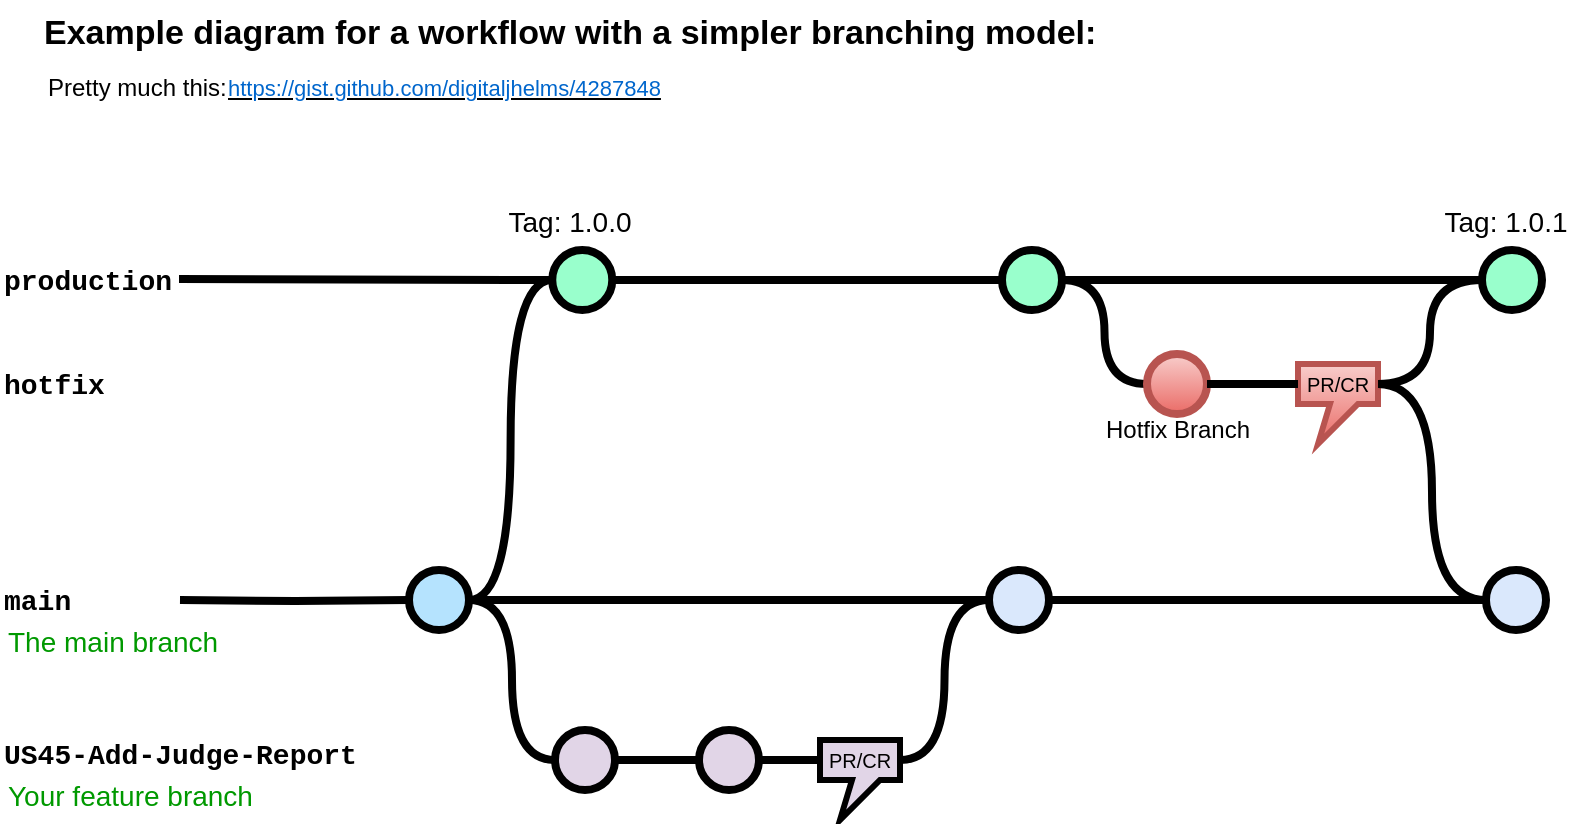 <mxfile version="25.0.1" pages="2">
  <diagram id="yPxyJZ8AM_hMuL3Unpa9" name="simple gitflow">
    <mxGraphModel dx="989" dy="592" grid="1" gridSize="10" guides="1" tooltips="1" connect="1" arrows="1" fold="1" page="1" pageScale="1" pageWidth="1100" pageHeight="850" math="0" shadow="0">
      <root>
        <mxCell id="0" />
        <mxCell id="1" parent="0" />
        <UserObject label="Example diagram for a workflow with a simpler branching model:" link="https://nvie.com/posts/a-successful-git-branching-model/" id="9hBKPDzoitwpIBdzFDQ7-6">
          <mxCell style="text;whiteSpace=wrap;html=1;fontStyle=1;fontSize=17;" parent="1" vertex="1">
            <mxGeometry x="90" y="60" width="542.25" height="30" as="geometry" />
          </mxCell>
        </UserObject>
        <UserObject label="&lt;u&gt;&lt;font style=&quot;font-size: 11px;&quot; color=&quot;#0066cc&quot;&gt;https://gist.github.com/digitaljhelms/4287848&lt;/font&gt;&lt;/u&gt;" linkTarget="_blank" link="https://gist.github.com/digitaljhelms/4287848" id="9hBKPDzoitwpIBdzFDQ7-8">
          <mxCell style="text;whiteSpace=wrap;html=1;rounded=0;" parent="1" vertex="1">
            <mxGeometry x="182" y="90" width="298" height="20" as="geometry" />
          </mxCell>
        </UserObject>
        <UserObject label="Pretty much this:" id="9hBKPDzoitwpIBdzFDQ7-10">
          <mxCell style="text;whiteSpace=wrap;html=1;" parent="1" vertex="1">
            <mxGeometry x="91.5" y="90" width="98.5" height="20" as="geometry" />
          </mxCell>
        </UserObject>
        <mxCell id="9hBKPDzoitwpIBdzFDQ7-23" value="" style="edgeStyle=orthogonalEdgeStyle;rounded=0;html=1;jettySize=auto;orthogonalLoop=1;plain-blue;endArrow=none;endFill=0;strokeWidth=4;strokeColor=#000000;" parent="1" source="9hBKPDzoitwpIBdzFDQ7-25" target="9hBKPDzoitwpIBdzFDQ7-26" edge="1">
          <mxGeometry x="304.5" y="180" as="geometry" />
        </mxCell>
        <mxCell id="9hBKPDzoitwpIBdzFDQ7-24" style="edgeStyle=orthogonalEdgeStyle;curved=1;rounded=0;html=1;exitX=1;exitY=0.5;exitPerimeter=0;entryX=0;entryY=0.5;entryPerimeter=0;endArrow=none;endFill=0;jettySize=auto;orthogonalLoop=1;strokeWidth=4;fontSize=15;" parent="1" source="9hBKPDzoitwpIBdzFDQ7-25" target="9hBKPDzoitwpIBdzFDQ7-30" edge="1">
          <mxGeometry relative="1" as="geometry" />
        </mxCell>
        <mxCell id="9hBKPDzoitwpIBdzFDQ7-25" value="" style="verticalLabelPosition=bottom;verticalAlign=top;html=1;strokeWidth=4;shape=mxgraph.flowchart.on-page_reference;plain-blue;gradientColor=none;fillColor=#B5E3Fe;strokeColor=#000000;" parent="1" vertex="1">
          <mxGeometry x="274.5" y="345" width="30" height="30" as="geometry" />
        </mxCell>
        <mxCell id="9hBKPDzoitwpIBdzFDQ7-41" value="" style="edgeStyle=orthogonalEdgeStyle;curved=1;rounded=0;orthogonalLoop=1;jettySize=auto;html=1;endArrow=none;endFill=0;strokeWidth=4;fontFamily=Courier New;fontSize=16;" parent="1" source="9hBKPDzoitwpIBdzFDQ7-26" target="9hBKPDzoitwpIBdzFDQ7-40" edge="1">
          <mxGeometry relative="1" as="geometry" />
        </mxCell>
        <mxCell id="9hBKPDzoitwpIBdzFDQ7-26" value="" style="verticalLabelPosition=bottom;verticalAlign=top;html=1;strokeWidth=4;shape=mxgraph.flowchart.on-page_reference;plain-blue;gradientColor=none;strokeColor=#000000;" parent="1" vertex="1">
          <mxGeometry x="564.5" y="345" width="30" height="30" as="geometry" />
        </mxCell>
        <mxCell id="9hBKPDzoitwpIBdzFDQ7-52" value="" style="edgeStyle=orthogonalEdgeStyle;curved=1;rounded=0;orthogonalLoop=1;jettySize=auto;html=1;endArrow=none;endFill=0;strokeWidth=4;fontFamily=Courier New;fontSize=16;entryX=0;entryY=0.5;entryDx=0;entryDy=0;entryPerimeter=0;exitX=1;exitY=0.5;exitDx=0;exitDy=0;exitPerimeter=0;" parent="1" source="punJEcE57REo3TfnCgo--24" target="9hBKPDzoitwpIBdzFDQ7-50" edge="1">
          <mxGeometry relative="1" as="geometry">
            <mxPoint x="573.5" y="456" as="targetPoint" />
          </mxGeometry>
        </mxCell>
        <mxCell id="9hBKPDzoitwpIBdzFDQ7-40" value="" style="verticalLabelPosition=bottom;verticalAlign=top;html=1;strokeWidth=4;shape=mxgraph.flowchart.on-page_reference;plain-blue;gradientColor=none;strokeColor=#000000;" parent="1" vertex="1">
          <mxGeometry x="813" y="345" width="30" height="30" as="geometry" />
        </mxCell>
        <mxCell id="9hBKPDzoitwpIBdzFDQ7-56" value="" style="edgeStyle=orthogonalEdgeStyle;curved=1;rounded=0;orthogonalLoop=1;jettySize=auto;html=1;endArrow=none;endFill=0;strokeWidth=4;fontFamily=Courier New;fontSize=16;" parent="1" source="9hBKPDzoitwpIBdzFDQ7-42" edge="1">
          <mxGeometry relative="1" as="geometry">
            <mxPoint x="871.25" y="360.0" as="targetPoint" />
          </mxGeometry>
        </mxCell>
        <mxCell id="9hBKPDzoitwpIBdzFDQ7-27" value="" style="edgeStyle=orthogonalEdgeStyle;rounded=0;html=1;jettySize=auto;orthogonalLoop=1;strokeWidth=4;endArrow=none;endFill=0;" parent="1" target="9hBKPDzoitwpIBdzFDQ7-25" edge="1">
          <mxGeometry x="204.5" y="180" as="geometry">
            <mxPoint x="160" y="360" as="sourcePoint" />
          </mxGeometry>
        </mxCell>
        <mxCell id="9hBKPDzoitwpIBdzFDQ7-28" value="production" style="text;html=1;strokeColor=none;fillColor=none;align=left;verticalAlign=middle;whiteSpace=wrap;overflow=hidden;fontSize=14;fontStyle=1;fontFamily=Courier New;" parent="1" vertex="1">
          <mxGeometry x="70" y="190" width="88.13" height="20" as="geometry" />
        </mxCell>
        <mxCell id="9hBKPDzoitwpIBdzFDQ7-29" style="edgeStyle=orthogonalEdgeStyle;curved=1;rounded=0;html=1;exitX=1;exitY=0.5;exitPerimeter=0;entryX=0;entryY=0.5;entryPerimeter=0;endArrow=none;endFill=0;jettySize=auto;orthogonalLoop=1;strokeWidth=4;fontSize=15;" parent="1" source="9hBKPDzoitwpIBdzFDQ7-30" target="9hBKPDzoitwpIBdzFDQ7-32" edge="1">
          <mxGeometry relative="1" as="geometry" />
        </mxCell>
        <mxCell id="9hBKPDzoitwpIBdzFDQ7-30" value="" style="verticalLabelPosition=bottom;verticalAlign=top;html=1;strokeWidth=4;shape=mxgraph.flowchart.on-page_reference;plain-purple;gradientColor=none;strokeColor=#000000;" parent="1" vertex="1">
          <mxGeometry x="347.5" y="425" width="30" height="30" as="geometry" />
        </mxCell>
        <mxCell id="9hBKPDzoitwpIBdzFDQ7-31" style="edgeStyle=orthogonalEdgeStyle;curved=1;rounded=0;html=1;exitX=1;exitY=0.5;exitPerimeter=0;endArrow=none;endFill=0;jettySize=auto;orthogonalLoop=1;strokeWidth=4;fontSize=15;entryX=0;entryY=0;entryDx=0;entryDy=10;entryPerimeter=0;" parent="1" source="9hBKPDzoitwpIBdzFDQ7-32" target="fWsyDxW2gIVbsx2lcUwx-1" edge="1">
          <mxGeometry relative="1" as="geometry">
            <mxPoint x="471" y="440" as="targetPoint" />
          </mxGeometry>
        </mxCell>
        <mxCell id="9hBKPDzoitwpIBdzFDQ7-32" value="" style="verticalLabelPosition=bottom;verticalAlign=top;html=1;strokeWidth=4;shape=mxgraph.flowchart.on-page_reference;plain-purple;gradientColor=none;strokeColor=#000000;" parent="1" vertex="1">
          <mxGeometry x="419.5" y="425" width="30" height="30" as="geometry" />
        </mxCell>
        <mxCell id="9hBKPDzoitwpIBdzFDQ7-33" style="edgeStyle=orthogonalEdgeStyle;curved=1;rounded=0;html=1;entryX=0;entryY=0.5;entryPerimeter=0;endArrow=none;endFill=0;jettySize=auto;orthogonalLoop=1;strokeWidth=4;fontSize=15;exitX=0;exitY=0;exitDx=40;exitDy=10;exitPerimeter=0;" parent="1" source="fWsyDxW2gIVbsx2lcUwx-1" target="9hBKPDzoitwpIBdzFDQ7-26" edge="1">
          <mxGeometry relative="1" as="geometry">
            <mxPoint x="540" y="440" as="sourcePoint" />
          </mxGeometry>
        </mxCell>
        <mxCell id="9hBKPDzoitwpIBdzFDQ7-35" value="US45-Add-Judge-Report" style="text;html=1;strokeColor=none;fillColor=none;align=left;verticalAlign=middle;whiteSpace=wrap;overflow=hidden;fontSize=14;fontStyle=1;fontFamily=Courier New;" parent="1" vertex="1">
          <mxGeometry x="70" y="427" width="186.25" height="20" as="geometry" />
        </mxCell>
        <mxCell id="9hBKPDzoitwpIBdzFDQ7-37" value="The main branch&lt;br&gt;" style="text;html=1;strokeColor=none;fillColor=none;align=left;verticalAlign=middle;whiteSpace=wrap;overflow=hidden;fontSize=14;fontStyle=0;fontColor=#009900;" parent="1" vertex="1">
          <mxGeometry x="72.25" y="370" width="132.25" height="17" as="geometry" />
        </mxCell>
        <mxCell id="9hBKPDzoitwpIBdzFDQ7-38" value="Your feature branch" style="text;html=1;strokeColor=none;fillColor=none;align=left;verticalAlign=middle;whiteSpace=wrap;overflow=hidden;fontSize=14;fontStyle=0;fontColor=#009900;" parent="1" vertex="1">
          <mxGeometry x="72.25" y="447" width="202.25" height="20" as="geometry" />
        </mxCell>
        <mxCell id="9hBKPDzoitwpIBdzFDQ7-39" value="Tag: 1.0.0" style="text;html=1;strokeColor=none;fillColor=none;align=center;verticalAlign=middle;whiteSpace=wrap;overflow=hidden;fontSize=14;" parent="1" vertex="1">
          <mxGeometry x="320" y="160" width="70" height="20" as="geometry" />
        </mxCell>
        <mxCell id="9hBKPDzoitwpIBdzFDQ7-44" value="Tag: 1.0.1" style="text;html=1;strokeColor=none;fillColor=none;align=center;verticalAlign=middle;whiteSpace=wrap;overflow=hidden;fontSize=14;" parent="1" vertex="1">
          <mxGeometry x="787.5" y="160" width="70" height="20" as="geometry" />
        </mxCell>
        <mxCell id="9hBKPDzoitwpIBdzFDQ7-50" value="" style="verticalLabelPosition=bottom;verticalAlign=top;html=1;strokeWidth=4;shape=mxgraph.flowchart.on-page_reference;plain-blue;gradientColor=#EA6B66;strokeColor=#B85450;fillColor=#F8CECC;" parent="1" vertex="1">
          <mxGeometry x="643.5" y="237" width="30" height="30" as="geometry" />
        </mxCell>
        <mxCell id="9hBKPDzoitwpIBdzFDQ7-58" value="Hotfix Branch" style="text;html=1;strokeColor=none;fillColor=none;align=center;verticalAlign=middle;whiteSpace=wrap;overflow=hidden;" parent="1" vertex="1">
          <mxGeometry x="618.5" y="260" width="80" height="30" as="geometry" />
        </mxCell>
        <mxCell id="punJEcE57REo3TfnCgo--3" value="" style="verticalLabelPosition=bottom;verticalAlign=top;html=1;strokeWidth=4;shape=mxgraph.flowchart.on-page_reference;plain-purple;gradientColor=none;strokeColor=#000000;fillColor=#99FFCC;" vertex="1" parent="1">
          <mxGeometry x="346.13" y="185" width="30" height="30" as="geometry" />
        </mxCell>
        <mxCell id="punJEcE57REo3TfnCgo--7" style="edgeStyle=orthogonalEdgeStyle;curved=1;rounded=0;html=1;exitX=1;exitY=0.5;exitPerimeter=0;endArrow=none;endFill=0;jettySize=auto;orthogonalLoop=1;strokeWidth=4;fontSize=15;exitDx=0;exitDy=0;entryX=0;entryY=0.5;entryDx=0;entryDy=0;entryPerimeter=0;" edge="1" parent="1" source="9hBKPDzoitwpIBdzFDQ7-25" target="punJEcE57REo3TfnCgo--3">
          <mxGeometry relative="1" as="geometry">
            <mxPoint x="315" y="370" as="sourcePoint" />
            <mxPoint x="290" y="290" as="targetPoint" />
          </mxGeometry>
        </mxCell>
        <mxCell id="punJEcE57REo3TfnCgo--8" value="main" style="text;html=1;strokeColor=none;fillColor=none;align=left;verticalAlign=middle;whiteSpace=wrap;overflow=hidden;fontSize=14;fontStyle=1;fontFamily=Courier New;" vertex="1" parent="1">
          <mxGeometry x="70" y="350" width="38.13" height="20" as="geometry" />
        </mxCell>
        <mxCell id="punJEcE57REo3TfnCgo--9" value="" style="edgeStyle=orthogonalEdgeStyle;rounded=0;html=1;jettySize=auto;orthogonalLoop=1;strokeWidth=4;endArrow=none;endFill=0;entryX=0;entryY=0.5;entryDx=0;entryDy=0;entryPerimeter=0;" edge="1" parent="1" target="punJEcE57REo3TfnCgo--3">
          <mxGeometry x="204.5" y="180" as="geometry">
            <mxPoint x="159.5" y="199.5" as="sourcePoint" />
            <mxPoint x="320" y="200" as="targetPoint" />
            <Array as="points">
              <mxPoint x="346" y="200" />
            </Array>
          </mxGeometry>
        </mxCell>
        <mxCell id="punJEcE57REo3TfnCgo--19" style="edgeStyle=orthogonalEdgeStyle;rounded=0;orthogonalLoop=1;jettySize=auto;html=1;entryX=0;entryY=0.5;entryDx=0;entryDy=0;entryPerimeter=0;strokeWidth=4;endArrow=none;endFill=0;" edge="1" parent="1" target="punJEcE57REo3TfnCgo--11">
          <mxGeometry relative="1" as="geometry">
            <mxPoint x="379.5" y="490" as="sourcePoint" />
          </mxGeometry>
        </mxCell>
        <mxCell id="punJEcE57REo3TfnCgo--20" style="edgeStyle=orthogonalEdgeStyle;rounded=0;orthogonalLoop=1;jettySize=auto;html=1;entryX=0;entryY=0.5;entryDx=0;entryDy=0;entryPerimeter=0;strokeWidth=4;endArrow=none;endFill=0;" edge="1" parent="1" target="punJEcE57REo3TfnCgo--14">
          <mxGeometry relative="1" as="geometry">
            <mxPoint x="441" y="490" as="sourcePoint" />
          </mxGeometry>
        </mxCell>
        <mxCell id="punJEcE57REo3TfnCgo--21" style="edgeStyle=orthogonalEdgeStyle;rounded=0;orthogonalLoop=1;jettySize=auto;html=1;entryX=0;entryY=0.5;entryDx=0;entryDy=0;entryPerimeter=0;strokeWidth=4;endArrow=none;endFill=0;" edge="1" parent="1" target="punJEcE57REo3TfnCgo--15">
          <mxGeometry relative="1" as="geometry">
            <mxPoint x="503" y="490" as="sourcePoint" />
          </mxGeometry>
        </mxCell>
        <mxCell id="punJEcE57REo3TfnCgo--24" value="" style="verticalLabelPosition=bottom;verticalAlign=top;html=1;strokeWidth=4;shape=mxgraph.flowchart.on-page_reference;plain-purple;gradientColor=none;strokeColor=#000000;fillColor=#99FFCC;" vertex="1" parent="1">
          <mxGeometry x="571" y="185" width="30" height="30" as="geometry" />
        </mxCell>
        <mxCell id="punJEcE57REo3TfnCgo--25" value="" style="verticalLabelPosition=bottom;verticalAlign=top;html=1;strokeWidth=4;shape=mxgraph.flowchart.on-page_reference;plain-purple;gradientColor=none;strokeColor=#000000;fillColor=#99FFCC;" vertex="1" parent="1">
          <mxGeometry x="811" y="185" width="30" height="30" as="geometry" />
        </mxCell>
        <mxCell id="punJEcE57REo3TfnCgo--27" style="edgeStyle=orthogonalEdgeStyle;rounded=0;orthogonalLoop=1;jettySize=auto;html=1;entryX=0;entryY=0.5;entryDx=0;entryDy=0;entryPerimeter=0;strokeWidth=4;endArrow=none;endFill=0;" edge="1" parent="1" source="punJEcE57REo3TfnCgo--3" target="punJEcE57REo3TfnCgo--24">
          <mxGeometry relative="1" as="geometry" />
        </mxCell>
        <mxCell id="punJEcE57REo3TfnCgo--28" style="edgeStyle=orthogonalEdgeStyle;rounded=0;orthogonalLoop=1;jettySize=auto;html=1;entryX=0;entryY=0.5;entryDx=0;entryDy=0;entryPerimeter=0;strokeWidth=4;endArrow=none;endFill=0;" edge="1" parent="1" source="punJEcE57REo3TfnCgo--24" target="punJEcE57REo3TfnCgo--25">
          <mxGeometry relative="1" as="geometry" />
        </mxCell>
        <mxCell id="fWsyDxW2gIVbsx2lcUwx-1" value="PR/CR" style="shape=callout;whiteSpace=wrap;html=1;perimeter=calloutPerimeter;strokeWidth=3;position2=0.25;size=20;position=0.4;base=14;fillColor=#e1d5e7;strokeColor=default;fontSize=10;" vertex="1" parent="1">
          <mxGeometry x="480" y="430" width="40" height="40" as="geometry" />
        </mxCell>
        <mxCell id="fWsyDxW2gIVbsx2lcUwx-3" value="PR/CR" style="shape=callout;whiteSpace=wrap;html=1;perimeter=calloutPerimeter;strokeWidth=3;position2=0.25;size=20;position=0.4;base=14;fillColor=#F8CECC;strokeColor=#B85450;align=center;verticalAlign=top;fontFamily=Helvetica;fontSize=10;fontColor=default;gradientColor=#EA6B66;spacing=0;" vertex="1" parent="1">
          <mxGeometry x="719" y="242" width="40" height="40" as="geometry" />
        </mxCell>
        <mxCell id="fWsyDxW2gIVbsx2lcUwx-4" style="edgeStyle=orthogonalEdgeStyle;rounded=0;orthogonalLoop=1;jettySize=auto;html=1;entryX=0;entryY=0;entryDx=0;entryDy=10;entryPerimeter=0;strokeColor=default;strokeWidth=4;align=center;verticalAlign=middle;fontFamily=Courier New;fontSize=16;fontColor=default;labelBackgroundColor=default;endArrow=none;endFill=0;curved=1;" edge="1" parent="1" source="9hBKPDzoitwpIBdzFDQ7-50" target="fWsyDxW2gIVbsx2lcUwx-3">
          <mxGeometry relative="1" as="geometry" />
        </mxCell>
        <mxCell id="fWsyDxW2gIVbsx2lcUwx-5" style="edgeStyle=orthogonalEdgeStyle;rounded=0;orthogonalLoop=1;jettySize=auto;html=1;entryX=0;entryY=0.5;entryDx=0;entryDy=0;entryPerimeter=0;strokeColor=default;strokeWidth=4;align=center;verticalAlign=middle;fontFamily=Courier New;fontSize=16;fontColor=default;labelBackgroundColor=default;endArrow=none;endFill=0;curved=1;exitX=0;exitY=0;exitDx=40;exitDy=10;exitPerimeter=0;" edge="1" parent="1" source="fWsyDxW2gIVbsx2lcUwx-3" target="punJEcE57REo3TfnCgo--25">
          <mxGeometry relative="1" as="geometry" />
        </mxCell>
        <mxCell id="fWsyDxW2gIVbsx2lcUwx-6" style="edgeStyle=orthogonalEdgeStyle;rounded=0;orthogonalLoop=1;jettySize=auto;html=1;exitX=0;exitY=0;exitDx=40;exitDy=10;exitPerimeter=0;entryX=0;entryY=0.5;entryDx=0;entryDy=0;entryPerimeter=0;strokeColor=default;strokeWidth=4;align=center;verticalAlign=middle;fontFamily=Courier New;fontSize=16;fontColor=default;labelBackgroundColor=default;endArrow=none;endFill=0;curved=1;" edge="1" parent="1" source="fWsyDxW2gIVbsx2lcUwx-3" target="9hBKPDzoitwpIBdzFDQ7-40">
          <mxGeometry relative="1" as="geometry" />
        </mxCell>
        <mxCell id="fWsyDxW2gIVbsx2lcUwx-7" value="hotfix" style="text;html=1;strokeColor=none;fillColor=none;align=left;verticalAlign=middle;whiteSpace=wrap;overflow=hidden;fontSize=14;fontStyle=1;fontFamily=Courier New;" vertex="1" parent="1">
          <mxGeometry x="70" y="242" width="54" height="20" as="geometry" />
        </mxCell>
      </root>
    </mxGraphModel>
  </diagram>
  <diagram name="Copy of simple gitflow" id="1rsL4NVPnncJF_OAr7ec">
    <mxGraphModel grid="1" page="1" gridSize="10" guides="1" tooltips="1" connect="1" arrows="1" fold="1" pageScale="1" pageWidth="1100" pageHeight="850" math="0" shadow="0">
      <root>
        <mxCell id="ZaVdI7RqOpJW4HI1exJX-0" />
        <mxCell id="ZaVdI7RqOpJW4HI1exJX-1" parent="ZaVdI7RqOpJW4HI1exJX-0" />
        <UserObject label="Example diagram for a workflow with a simpler branching model:" link="https://nvie.com/posts/a-successful-git-branching-model/" id="ZaVdI7RqOpJW4HI1exJX-2">
          <mxCell style="text;whiteSpace=wrap;html=1;fontStyle=1;fontSize=17;" vertex="1" parent="ZaVdI7RqOpJW4HI1exJX-1">
            <mxGeometry x="90" y="60" width="542.25" height="30" as="geometry" />
          </mxCell>
        </UserObject>
        <UserObject label="&lt;a href=&quot;https://gist.github.com/jbenet/ee6c9ac48068889b0912&quot;&gt;https://gist.github.com/jbenet/ee6c9ac48068889b0912&lt;/a&gt;" link="https://gist.github.com/jbenet/ee6c9ac48068889b0912" id="ZaVdI7RqOpJW4HI1exJX-3">
          <mxCell style="text;whiteSpace=wrap;html=1;" vertex="1" parent="ZaVdI7RqOpJW4HI1exJX-1">
            <mxGeometry x="124.25" y="90" width="298" height="20" as="geometry" />
          </mxCell>
        </UserObject>
        <UserObject label="See:" link="https://nvie.com/posts/a-successful-git-branching-model/" id="ZaVdI7RqOpJW4HI1exJX-4">
          <mxCell style="text;whiteSpace=wrap;html=1;" vertex="1" parent="ZaVdI7RqOpJW4HI1exJX-1">
            <mxGeometry x="91.5" y="90" width="32.75" height="20" as="geometry" />
          </mxCell>
        </UserObject>
        <mxCell id="ZaVdI7RqOpJW4HI1exJX-5" value="" style="edgeStyle=orthogonalEdgeStyle;rounded=0;html=1;jettySize=auto;orthogonalLoop=1;plain-blue;endArrow=none;endFill=0;strokeWidth=4;strokeColor=#000000;" edge="1" parent="ZaVdI7RqOpJW4HI1exJX-1" source="ZaVdI7RqOpJW4HI1exJX-7" target="ZaVdI7RqOpJW4HI1exJX-9">
          <mxGeometry x="304.5" y="180" as="geometry" />
        </mxCell>
        <mxCell id="ZaVdI7RqOpJW4HI1exJX-6" style="edgeStyle=orthogonalEdgeStyle;curved=1;rounded=0;html=1;exitX=1;exitY=0.5;exitPerimeter=0;entryX=0;entryY=0.5;entryPerimeter=0;endArrow=none;endFill=0;jettySize=auto;orthogonalLoop=1;strokeWidth=4;fontSize=15;" edge="1" parent="ZaVdI7RqOpJW4HI1exJX-1" source="ZaVdI7RqOpJW4HI1exJX-7" target="ZaVdI7RqOpJW4HI1exJX-19">
          <mxGeometry relative="1" as="geometry" />
        </mxCell>
        <mxCell id="ZaVdI7RqOpJW4HI1exJX-7" value="" style="verticalLabelPosition=bottom;verticalAlign=top;html=1;strokeWidth=4;shape=mxgraph.flowchart.on-page_reference;plain-blue;gradientColor=none;fillColor=#B5E3Fe;strokeColor=#000000;" vertex="1" parent="ZaVdI7RqOpJW4HI1exJX-1">
          <mxGeometry x="274.5" y="345" width="30" height="30" as="geometry" />
        </mxCell>
        <mxCell id="ZaVdI7RqOpJW4HI1exJX-8" value="" style="edgeStyle=orthogonalEdgeStyle;curved=1;rounded=0;orthogonalLoop=1;jettySize=auto;html=1;endArrow=none;endFill=0;strokeWidth=4;fontFamily=Courier New;fontSize=16;" edge="1" parent="ZaVdI7RqOpJW4HI1exJX-1" source="ZaVdI7RqOpJW4HI1exJX-9" target="ZaVdI7RqOpJW4HI1exJX-12">
          <mxGeometry relative="1" as="geometry" />
        </mxCell>
        <mxCell id="ZaVdI7RqOpJW4HI1exJX-9" value="" style="verticalLabelPosition=bottom;verticalAlign=top;html=1;strokeWidth=4;shape=mxgraph.flowchart.on-page_reference;plain-blue;gradientColor=none;strokeColor=#000000;" vertex="1" parent="ZaVdI7RqOpJW4HI1exJX-1">
          <mxGeometry x="564.5" y="345" width="30" height="30" as="geometry" />
        </mxCell>
        <mxCell id="ZaVdI7RqOpJW4HI1exJX-10" value="" style="edgeStyle=orthogonalEdgeStyle;curved=1;rounded=0;orthogonalLoop=1;jettySize=auto;html=1;endArrow=none;endFill=0;strokeWidth=4;fontFamily=Courier New;fontSize=16;" edge="1" parent="ZaVdI7RqOpJW4HI1exJX-1" source="ZaVdI7RqOpJW4HI1exJX-12" target="ZaVdI7RqOpJW4HI1exJX-14">
          <mxGeometry relative="1" as="geometry" />
        </mxCell>
        <mxCell id="ZaVdI7RqOpJW4HI1exJX-11" value="" style="edgeStyle=orthogonalEdgeStyle;curved=1;rounded=0;orthogonalLoop=1;jettySize=auto;html=1;endArrow=none;endFill=0;strokeWidth=4;fontFamily=Courier New;fontSize=16;entryX=0;entryY=0.5;entryDx=0;entryDy=0;entryPerimeter=0;exitX=1;exitY=0.5;exitDx=0;exitDy=0;exitPerimeter=0;" edge="1" parent="ZaVdI7RqOpJW4HI1exJX-1" source="ZaVdI7RqOpJW4HI1exJX-49" target="ZaVdI7RqOpJW4HI1exJX-32">
          <mxGeometry relative="1" as="geometry">
            <mxPoint x="689.5" y="455" as="targetPoint" />
          </mxGeometry>
        </mxCell>
        <mxCell id="ZaVdI7RqOpJW4HI1exJX-12" value="" style="verticalLabelPosition=bottom;verticalAlign=top;html=1;strokeWidth=4;shape=mxgraph.flowchart.on-page_reference;plain-blue;gradientColor=none;strokeColor=#000000;" vertex="1" parent="ZaVdI7RqOpJW4HI1exJX-1">
          <mxGeometry x="680" y="345" width="30" height="30" as="geometry" />
        </mxCell>
        <mxCell id="ZaVdI7RqOpJW4HI1exJX-13" value="" style="edgeStyle=orthogonalEdgeStyle;curved=1;rounded=0;orthogonalLoop=1;jettySize=auto;html=1;endArrow=none;endFill=0;strokeWidth=4;fontFamily=Courier New;fontSize=16;" edge="1" parent="ZaVdI7RqOpJW4HI1exJX-1" source="ZaVdI7RqOpJW4HI1exJX-14" target="ZaVdI7RqOpJW4HI1exJX-15">
          <mxGeometry relative="1" as="geometry" />
        </mxCell>
        <mxCell id="ZaVdI7RqOpJW4HI1exJX-14" value="" style="verticalLabelPosition=bottom;verticalAlign=top;html=1;strokeWidth=4;shape=mxgraph.flowchart.on-page_reference;plain-blue;gradientColor=none;strokeColor=#000000;" vertex="1" parent="ZaVdI7RqOpJW4HI1exJX-1">
          <mxGeometry x="779" y="345" width="30" height="30" as="geometry" />
        </mxCell>
        <mxCell id="ZaVdI7RqOpJW4HI1exJX-15" value="" style="verticalLabelPosition=bottom;verticalAlign=top;html=1;strokeWidth=4;shape=mxgraph.flowchart.on-page_reference;plain-blue;gradientColor=none;strokeColor=#000000;" vertex="1" parent="ZaVdI7RqOpJW4HI1exJX-1">
          <mxGeometry x="871.25" y="345" width="30" height="30" as="geometry" />
        </mxCell>
        <mxCell id="ZaVdI7RqOpJW4HI1exJX-16" value="" style="edgeStyle=orthogonalEdgeStyle;rounded=0;html=1;jettySize=auto;orthogonalLoop=1;strokeWidth=4;endArrow=none;endFill=0;" edge="1" parent="ZaVdI7RqOpJW4HI1exJX-1" target="ZaVdI7RqOpJW4HI1exJX-7">
          <mxGeometry x="204.5" y="180" as="geometry">
            <mxPoint x="160" y="360" as="sourcePoint" />
          </mxGeometry>
        </mxCell>
        <mxCell id="ZaVdI7RqOpJW4HI1exJX-17" value="release" style="text;html=1;strokeColor=none;fillColor=none;align=center;verticalAlign=middle;whiteSpace=wrap;overflow=hidden;fontSize=14;fontStyle=1;fontFamily=Courier New;" vertex="1" parent="ZaVdI7RqOpJW4HI1exJX-1">
          <mxGeometry x="92.25" y="189" width="67.75" height="20" as="geometry" />
        </mxCell>
        <mxCell id="ZaVdI7RqOpJW4HI1exJX-18" style="edgeStyle=orthogonalEdgeStyle;curved=1;rounded=0;html=1;exitX=1;exitY=0.5;exitPerimeter=0;entryX=0;entryY=0.5;entryPerimeter=0;endArrow=none;endFill=0;jettySize=auto;orthogonalLoop=1;strokeWidth=4;fontSize=15;" edge="1" parent="ZaVdI7RqOpJW4HI1exJX-1" source="ZaVdI7RqOpJW4HI1exJX-19" target="ZaVdI7RqOpJW4HI1exJX-21">
          <mxGeometry relative="1" as="geometry" />
        </mxCell>
        <mxCell id="ZaVdI7RqOpJW4HI1exJX-19" value="" style="verticalLabelPosition=bottom;verticalAlign=top;html=1;strokeWidth=4;shape=mxgraph.flowchart.on-page_reference;plain-purple;gradientColor=none;strokeColor=#000000;" vertex="1" parent="ZaVdI7RqOpJW4HI1exJX-1">
          <mxGeometry x="347.5" y="425" width="30" height="30" as="geometry" />
        </mxCell>
        <mxCell id="ZaVdI7RqOpJW4HI1exJX-20" style="edgeStyle=orthogonalEdgeStyle;curved=1;rounded=0;html=1;exitX=1;exitY=0.5;exitPerimeter=0;entryX=0;entryY=0.5;entryPerimeter=0;endArrow=none;endFill=0;jettySize=auto;orthogonalLoop=1;strokeWidth=4;fontSize=15;" edge="1" parent="ZaVdI7RqOpJW4HI1exJX-1" source="ZaVdI7RqOpJW4HI1exJX-21" target="ZaVdI7RqOpJW4HI1exJX-23">
          <mxGeometry relative="1" as="geometry" />
        </mxCell>
        <mxCell id="ZaVdI7RqOpJW4HI1exJX-21" value="" style="verticalLabelPosition=bottom;verticalAlign=top;html=1;strokeWidth=4;shape=mxgraph.flowchart.on-page_reference;plain-purple;gradientColor=none;strokeColor=#000000;" vertex="1" parent="ZaVdI7RqOpJW4HI1exJX-1">
          <mxGeometry x="419.5" y="425" width="30" height="30" as="geometry" />
        </mxCell>
        <mxCell id="ZaVdI7RqOpJW4HI1exJX-22" style="edgeStyle=orthogonalEdgeStyle;curved=1;rounded=0;html=1;exitX=1;exitY=0.5;exitPerimeter=0;entryX=0;entryY=0.5;entryPerimeter=0;endArrow=none;endFill=0;jettySize=auto;orthogonalLoop=1;strokeWidth=4;fontSize=15;" edge="1" parent="ZaVdI7RqOpJW4HI1exJX-1" source="ZaVdI7RqOpJW4HI1exJX-23" target="ZaVdI7RqOpJW4HI1exJX-9">
          <mxGeometry relative="1" as="geometry" />
        </mxCell>
        <mxCell id="ZaVdI7RqOpJW4HI1exJX-23" value="" style="verticalLabelPosition=bottom;verticalAlign=top;html=1;strokeWidth=4;shape=mxgraph.flowchart.on-page_reference;plain-purple;gradientColor=none;strokeColor=#000000;" vertex="1" parent="ZaVdI7RqOpJW4HI1exJX-1">
          <mxGeometry x="492.5" y="425" width="30" height="30" as="geometry" />
        </mxCell>
        <mxCell id="ZaVdI7RqOpJW4HI1exJX-24" value="JIRA-35--example-feature" style="text;html=1;strokeColor=none;fillColor=none;align=left;verticalAlign=middle;whiteSpace=wrap;overflow=hidden;fontSize=14;fontStyle=1;fontFamily=Courier New;" vertex="1" parent="ZaVdI7RqOpJW4HI1exJX-1">
          <mxGeometry x="97.5" y="430" width="240" height="20" as="geometry" />
        </mxCell>
        <mxCell id="ZaVdI7RqOpJW4HI1exJX-25" value="The main branch&lt;br&gt;" style="text;html=1;strokeColor=none;fillColor=none;align=left;verticalAlign=middle;whiteSpace=wrap;overflow=hidden;fontSize=14;fontStyle=0;fontColor=#009900;" vertex="1" parent="ZaVdI7RqOpJW4HI1exJX-1">
          <mxGeometry x="95.25" y="370" width="132.25" height="20" as="geometry" />
        </mxCell>
        <mxCell id="ZaVdI7RqOpJW4HI1exJX-26" value="Your feature branch" style="text;html=1;strokeColor=none;fillColor=none;align=left;verticalAlign=middle;whiteSpace=wrap;overflow=hidden;fontSize=14;fontStyle=0;fontColor=#009900;" vertex="1" parent="ZaVdI7RqOpJW4HI1exJX-1">
          <mxGeometry x="97.5" y="450" width="202.25" height="20" as="geometry" />
        </mxCell>
        <mxCell id="ZaVdI7RqOpJW4HI1exJX-27" value="Tag: 1.0.0" style="text;html=1;strokeColor=none;fillColor=none;align=center;verticalAlign=middle;whiteSpace=wrap;overflow=hidden;fontSize=14;" vertex="1" parent="ZaVdI7RqOpJW4HI1exJX-1">
          <mxGeometry x="250.38" y="320" width="70" height="20" as="geometry" />
        </mxCell>
        <mxCell id="ZaVdI7RqOpJW4HI1exJX-28" value="Tag: 1.1.0" style="text;html=1;strokeColor=none;fillColor=none;align=center;verticalAlign=middle;whiteSpace=wrap;overflow=hidden;fontSize=14;" vertex="1" parent="ZaVdI7RqOpJW4HI1exJX-1">
          <mxGeometry x="654.5" y="320" width="70" height="20" as="geometry" />
        </mxCell>
        <UserObject label="&lt;a href=&quot;https://www.endoflineblog.com/oneflow-a-git-branching-model-and-workflow&quot;&gt;https://www.endoflineblog.com/oneflow-a-git-branching-model-and-workflow&lt;/a&gt;" link="https://www.endoflineblog.com/oneflow-a-git-branching-model-and-workflow" id="ZaVdI7RqOpJW4HI1exJX-29">
          <mxCell style="text;whiteSpace=wrap;html=1;" vertex="1" parent="ZaVdI7RqOpJW4HI1exJX-1">
            <mxGeometry x="454.5" y="90" width="413.75" height="20" as="geometry" />
          </mxCell>
        </UserObject>
        <UserObject label="or" link="https://nvie.com/posts/a-successful-git-branching-model/" id="ZaVdI7RqOpJW4HI1exJX-30">
          <mxCell style="text;whiteSpace=wrap;html=1;" vertex="1" parent="ZaVdI7RqOpJW4HI1exJX-1">
            <mxGeometry x="430.62" y="90" width="11.63" height="20" as="geometry" />
          </mxCell>
        </UserObject>
        <mxCell id="ZaVdI7RqOpJW4HI1exJX-31" value="" style="edgeStyle=orthogonalEdgeStyle;curved=1;rounded=0;orthogonalLoop=1;jettySize=auto;html=1;endArrow=none;endFill=0;strokeWidth=4;fontFamily=Courier New;fontSize=16;entryX=0;entryY=0.5;entryDx=0;entryDy=0;entryPerimeter=0;" edge="1" parent="ZaVdI7RqOpJW4HI1exJX-1" source="ZaVdI7RqOpJW4HI1exJX-32" target="ZaVdI7RqOpJW4HI1exJX-50">
          <mxGeometry relative="1" as="geometry">
            <mxPoint x="902.25" y="440" as="targetPoint" />
          </mxGeometry>
        </mxCell>
        <mxCell id="ZaVdI7RqOpJW4HI1exJX-32" value="" style="verticalLabelPosition=bottom;verticalAlign=top;html=1;strokeWidth=4;shape=mxgraph.flowchart.on-page_reference;plain-blue;gradientColor=#EA6B66;strokeColor=#B85450;fillColor=#F8CECC;" vertex="1" parent="ZaVdI7RqOpJW4HI1exJX-1">
          <mxGeometry x="759.5" y="230" width="30" height="30" as="geometry" />
        </mxCell>
        <mxCell id="ZaVdI7RqOpJW4HI1exJX-33" value="Hotfix Commit" style="text;html=1;strokeColor=none;fillColor=none;align=center;verticalAlign=middle;whiteSpace=wrap;overflow=hidden;" vertex="1" parent="ZaVdI7RqOpJW4HI1exJX-1">
          <mxGeometry x="736.5" y="253" width="80" height="30" as="geometry" />
        </mxCell>
        <mxCell id="ZaVdI7RqOpJW4HI1exJX-34" value="Tag: 1.1.1" style="text;html=1;strokeColor=none;fillColor=none;align=center;verticalAlign=middle;whiteSpace=wrap;overflow=hidden;fontSize=14;" vertex="1" parent="ZaVdI7RqOpJW4HI1exJX-1">
          <mxGeometry x="756.75" y="400" width="70" height="20" as="geometry" />
        </mxCell>
        <mxCell id="ZaVdI7RqOpJW4HI1exJX-35" value="Tag: 1.2.0" style="text;html=1;strokeColor=none;fillColor=none;align=center;verticalAlign=middle;whiteSpace=wrap;overflow=hidden;fontSize=14;" vertex="1" parent="ZaVdI7RqOpJW4HI1exJX-1">
          <mxGeometry x="862.25" y="320" width="70" height="20" as="geometry" />
        </mxCell>
        <mxCell id="ZaVdI7RqOpJW4HI1exJX-36" value="" style="verticalLabelPosition=bottom;verticalAlign=top;html=1;strokeWidth=4;shape=mxgraph.flowchart.on-page_reference;plain-purple;gradientColor=none;strokeColor=#000000;fillColor=#99FFCC;" vertex="1" parent="ZaVdI7RqOpJW4HI1exJX-1">
          <mxGeometry x="346.13" y="185" width="30" height="30" as="geometry" />
        </mxCell>
        <mxCell id="ZaVdI7RqOpJW4HI1exJX-37" style="edgeStyle=orthogonalEdgeStyle;curved=1;rounded=0;html=1;exitX=1;exitY=0.5;exitPerimeter=0;endArrow=none;endFill=0;jettySize=auto;orthogonalLoop=1;strokeWidth=4;fontSize=15;exitDx=0;exitDy=0;entryX=0;entryY=0.5;entryDx=0;entryDy=0;entryPerimeter=0;" edge="1" parent="ZaVdI7RqOpJW4HI1exJX-1" source="ZaVdI7RqOpJW4HI1exJX-7" target="ZaVdI7RqOpJW4HI1exJX-36">
          <mxGeometry relative="1" as="geometry">
            <mxPoint x="315" y="370" as="sourcePoint" />
            <mxPoint x="290" y="290" as="targetPoint" />
          </mxGeometry>
        </mxCell>
        <mxCell id="ZaVdI7RqOpJW4HI1exJX-38" value="main" style="text;html=1;strokeColor=none;fillColor=none;align=center;verticalAlign=middle;whiteSpace=wrap;overflow=hidden;fontSize=14;fontStyle=1;fontFamily=Courier New;" vertex="1" parent="ZaVdI7RqOpJW4HI1exJX-1">
          <mxGeometry x="100" y="360" width="50" height="20" as="geometry" />
        </mxCell>
        <mxCell id="ZaVdI7RqOpJW4HI1exJX-39" value="" style="edgeStyle=orthogonalEdgeStyle;rounded=0;html=1;jettySize=auto;orthogonalLoop=1;strokeWidth=4;endArrow=none;endFill=0;entryX=0;entryY=0.5;entryDx=0;entryDy=0;entryPerimeter=0;" edge="1" parent="ZaVdI7RqOpJW4HI1exJX-1" target="ZaVdI7RqOpJW4HI1exJX-36">
          <mxGeometry x="204.5" y="180" as="geometry">
            <mxPoint x="159.5" y="199.5" as="sourcePoint" />
            <mxPoint x="320" y="200" as="targetPoint" />
            <Array as="points">
              <mxPoint x="346" y="200" />
            </Array>
          </mxGeometry>
        </mxCell>
        <mxCell id="ZaVdI7RqOpJW4HI1exJX-40" value="" style="verticalLabelPosition=bottom;verticalAlign=top;html=1;strokeWidth=4;shape=mxgraph.flowchart.on-page_reference;plain-purple;gradientColor=none;strokeColor=#000000;" vertex="1" parent="ZaVdI7RqOpJW4HI1exJX-1">
          <mxGeometry x="349.5" y="475" width="30" height="30" as="geometry" />
        </mxCell>
        <mxCell id="ZaVdI7RqOpJW4HI1exJX-41" value="" style="verticalLabelPosition=bottom;verticalAlign=top;html=1;strokeWidth=4;shape=mxgraph.flowchart.on-page_reference;plain-purple;gradientColor=none;strokeColor=#000000;" vertex="1" parent="ZaVdI7RqOpJW4HI1exJX-1">
          <mxGeometry x="411" y="475" width="30" height="30" as="geometry" />
        </mxCell>
        <mxCell id="ZaVdI7RqOpJW4HI1exJX-42" style="edgeStyle=orthogonalEdgeStyle;rounded=0;orthogonalLoop=1;jettySize=auto;html=1;entryX=0;entryY=0.5;entryDx=0;entryDy=0;entryPerimeter=0;curved=1;endArrow=none;endFill=0;strokeWidth=4;" edge="1" parent="ZaVdI7RqOpJW4HI1exJX-1" source="ZaVdI7RqOpJW4HI1exJX-7" target="ZaVdI7RqOpJW4HI1exJX-40">
          <mxGeometry relative="1" as="geometry" />
        </mxCell>
        <mxCell id="ZaVdI7RqOpJW4HI1exJX-43" value="" style="verticalLabelPosition=bottom;verticalAlign=top;html=1;strokeWidth=4;shape=mxgraph.flowchart.on-page_reference;plain-purple;gradientColor=none;strokeColor=#000000;" vertex="1" parent="ZaVdI7RqOpJW4HI1exJX-1">
          <mxGeometry x="473" y="475" width="30" height="30" as="geometry" />
        </mxCell>
        <mxCell id="ZaVdI7RqOpJW4HI1exJX-44" value="" style="verticalLabelPosition=bottom;verticalAlign=top;html=1;strokeWidth=4;shape=mxgraph.flowchart.on-page_reference;plain-purple;gradientColor=none;strokeColor=#000000;" vertex="1" parent="ZaVdI7RqOpJW4HI1exJX-1">
          <mxGeometry x="534.5" y="475" width="30" height="30" as="geometry" />
        </mxCell>
        <mxCell id="ZaVdI7RqOpJW4HI1exJX-45" style="edgeStyle=orthogonalEdgeStyle;rounded=0;orthogonalLoop=1;jettySize=auto;html=1;entryX=0;entryY=0.5;entryDx=0;entryDy=0;entryPerimeter=0;strokeWidth=4;endArrow=none;endFill=0;" edge="1" parent="ZaVdI7RqOpJW4HI1exJX-1" source="ZaVdI7RqOpJW4HI1exJX-40" target="ZaVdI7RqOpJW4HI1exJX-41">
          <mxGeometry relative="1" as="geometry" />
        </mxCell>
        <mxCell id="ZaVdI7RqOpJW4HI1exJX-46" style="edgeStyle=orthogonalEdgeStyle;rounded=0;orthogonalLoop=1;jettySize=auto;html=1;entryX=0;entryY=0.5;entryDx=0;entryDy=0;entryPerimeter=0;strokeWidth=4;endArrow=none;endFill=0;" edge="1" parent="ZaVdI7RqOpJW4HI1exJX-1" source="ZaVdI7RqOpJW4HI1exJX-41" target="ZaVdI7RqOpJW4HI1exJX-43">
          <mxGeometry relative="1" as="geometry" />
        </mxCell>
        <mxCell id="ZaVdI7RqOpJW4HI1exJX-47" style="edgeStyle=orthogonalEdgeStyle;rounded=0;orthogonalLoop=1;jettySize=auto;html=1;entryX=0;entryY=0.5;entryDx=0;entryDy=0;entryPerimeter=0;strokeWidth=4;endArrow=none;endFill=0;" edge="1" parent="ZaVdI7RqOpJW4HI1exJX-1" source="ZaVdI7RqOpJW4HI1exJX-43" target="ZaVdI7RqOpJW4HI1exJX-44">
          <mxGeometry relative="1" as="geometry" />
        </mxCell>
        <mxCell id="ZaVdI7RqOpJW4HI1exJX-48" style="edgeStyle=orthogonalEdgeStyle;rounded=0;orthogonalLoop=1;jettySize=auto;html=1;entryX=0;entryY=0.5;entryDx=0;entryDy=0;entryPerimeter=0;curved=1;strokeWidth=4;endArrow=none;endFill=0;" edge="1" parent="ZaVdI7RqOpJW4HI1exJX-1" source="ZaVdI7RqOpJW4HI1exJX-44" target="ZaVdI7RqOpJW4HI1exJX-12">
          <mxGeometry relative="1" as="geometry" />
        </mxCell>
        <mxCell id="ZaVdI7RqOpJW4HI1exJX-49" value="" style="verticalLabelPosition=bottom;verticalAlign=top;html=1;strokeWidth=4;shape=mxgraph.flowchart.on-page_reference;plain-purple;gradientColor=none;strokeColor=#000000;fillColor=#99FFCC;" vertex="1" parent="ZaVdI7RqOpJW4HI1exJX-1">
          <mxGeometry x="687" y="184" width="30" height="30" as="geometry" />
        </mxCell>
        <mxCell id="ZaVdI7RqOpJW4HI1exJX-50" value="" style="verticalLabelPosition=bottom;verticalAlign=top;html=1;strokeWidth=4;shape=mxgraph.flowchart.on-page_reference;plain-purple;gradientColor=none;strokeColor=#000000;fillColor=#99FFCC;" vertex="1" parent="ZaVdI7RqOpJW4HI1exJX-1">
          <mxGeometry x="831" y="184" width="30" height="30" as="geometry" />
        </mxCell>
        <mxCell id="ZaVdI7RqOpJW4HI1exJX-51" style="edgeStyle=orthogonalEdgeStyle;rounded=0;orthogonalLoop=1;jettySize=auto;html=1;entryX=0;entryY=0.5;entryDx=0;entryDy=0;entryPerimeter=0;strokeWidth=4;endArrow=none;endFill=0;" edge="1" parent="ZaVdI7RqOpJW4HI1exJX-1" source="ZaVdI7RqOpJW4HI1exJX-36" target="ZaVdI7RqOpJW4HI1exJX-49">
          <mxGeometry relative="1" as="geometry" />
        </mxCell>
        <mxCell id="ZaVdI7RqOpJW4HI1exJX-52" style="edgeStyle=orthogonalEdgeStyle;rounded=0;orthogonalLoop=1;jettySize=auto;html=1;entryX=0;entryY=0.5;entryDx=0;entryDy=0;entryPerimeter=0;strokeWidth=4;endArrow=none;endFill=0;" edge="1" parent="ZaVdI7RqOpJW4HI1exJX-1" source="ZaVdI7RqOpJW4HI1exJX-49" target="ZaVdI7RqOpJW4HI1exJX-50">
          <mxGeometry relative="1" as="geometry" />
        </mxCell>
      </root>
    </mxGraphModel>
  </diagram>
</mxfile>
